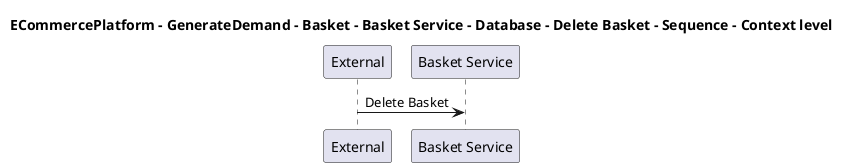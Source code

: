 @startuml

title ECommercePlatform - GenerateDemand - Basket - Basket Service - Database - Delete Basket - Sequence - Context level

participant "External" as C4InterFlow.SoftwareSystems.ExternalSystem
participant "Basket Service" as ECommercePlatform.GenerateDemand.Basket.SoftwareSystems.BasketService

C4InterFlow.SoftwareSystems.ExternalSystem -> ECommercePlatform.GenerateDemand.Basket.SoftwareSystems.BasketService : Delete Basket


@enduml
